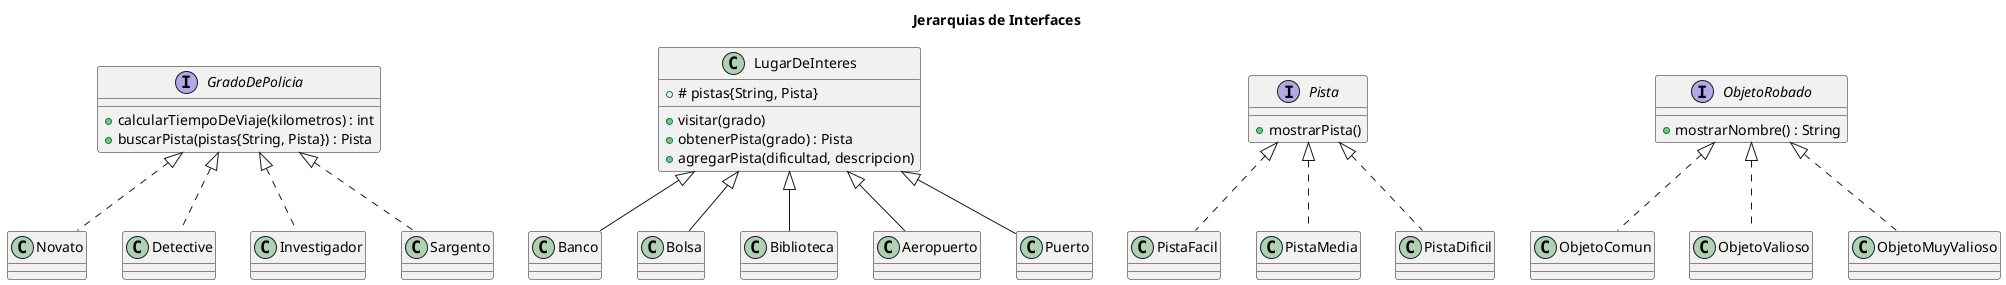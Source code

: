 @startuml
title Jerarquias de Interfaces
interface GradoDePolicia{
    + calcularTiempoDeViaje(kilometros) : int
    + buscarPista(pistas{String, Pista}) : Pista
}
class Novato{}
class Detective{}
class Investigador{}
class Sargento{}


class LugarDeInteres{
    + # pistas{String, Pista}
    + visitar(grado)
    + obtenerPista(grado) : Pista
    + agregarPista(dificultad, descripcion)
}

class Banco{}
class Bolsa{}
class Biblioteca{}
class Aeropuerto{}
class Puerto{}

interface Pista{
    + mostrarPista()
}
class PistaFacil{}
class PistaMedia{}
class PistaDificil{}

interface ObjetoRobado{
    + mostrarNombre() : String
}

class ObjetoComun{}
class ObjetoValioso{}
class ObjetoMuyValioso{}

GradoDePolicia <|.. Novato
GradoDePolicia <|.. Detective
GradoDePolicia <|.. Investigador
GradoDePolicia <|.. Sargento

Pista <|.. PistaFacil
Pista <|.. PistaMedia
Pista <|.. PistaDificil

LugarDeInteres <|-- Banco
LugarDeInteres <|-- Bolsa
LugarDeInteres <|-- Biblioteca
LugarDeInteres <|-- Aeropuerto
LugarDeInteres <|-- Puerto

ObjetoRobado <|.. ObjetoComun
ObjetoRobado <|.. ObjetoValioso
ObjetoRobado <|.. ObjetoMuyValioso

@enduml